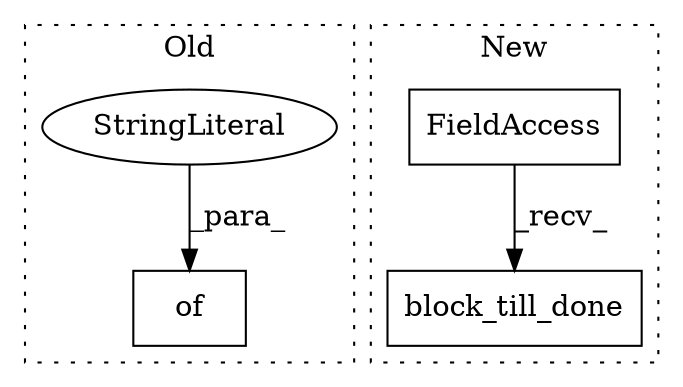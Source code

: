 digraph G {
subgraph cluster0 {
1 [label="of" a="32" s="3863,3891" l="3,1" shape="box"];
3 [label="StringLiteral" a="45" s="3868" l="5" shape="ellipse"];
label = "Old";
style="dotted";
}
subgraph cluster1 {
2 [label="block_till_done" a="32" s="4812" l="17" shape="box"];
4 [label="FieldAccess" a="22" s="4802" l="9" shape="box"];
label = "New";
style="dotted";
}
3 -> 1 [label="_para_"];
4 -> 2 [label="_recv_"];
}